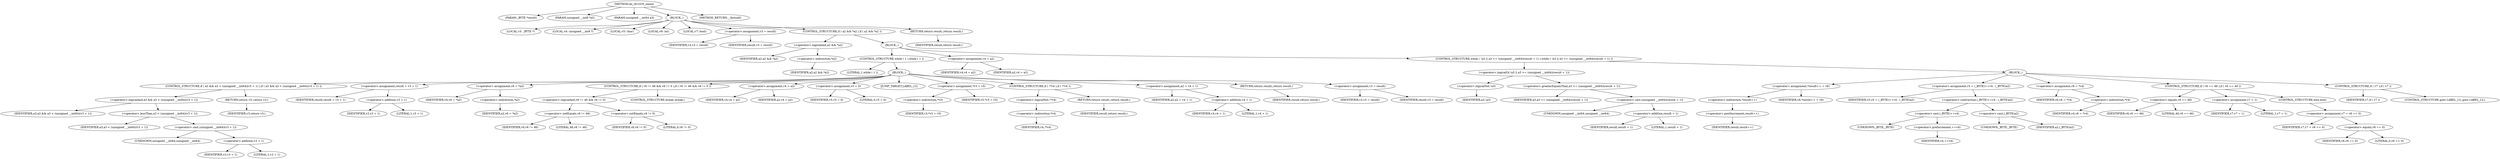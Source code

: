 digraph do_rfc1035_name {  
"1000106" [label = "(METHOD,do_rfc1035_name)" ]
"1000107" [label = "(PARAM,_BYTE *result)" ]
"1000108" [label = "(PARAM,unsigned __int8 *a2)" ]
"1000109" [label = "(PARAM,unsigned __int64 a3)" ]
"1000110" [label = "(BLOCK,,)" ]
"1000111" [label = "(LOCAL,v3: _BYTE *)" ]
"1000112" [label = "(LOCAL,v4: unsigned __int8 *)" ]
"1000113" [label = "(LOCAL,v5: char)" ]
"1000114" [label = "(LOCAL,v6: int)" ]
"1000115" [label = "(LOCAL,v7: bool)" ]
"1000116" [label = "(<operator>.assignment,v3 = result)" ]
"1000117" [label = "(IDENTIFIER,v3,v3 = result)" ]
"1000118" [label = "(IDENTIFIER,result,v3 = result)" ]
"1000119" [label = "(CONTROL_STRUCTURE,if ( a2 && *a2 ),if ( a2 && *a2 ))" ]
"1000120" [label = "(<operator>.logicalAnd,a2 && *a2)" ]
"1000121" [label = "(IDENTIFIER,a2,a2 && *a2)" ]
"1000122" [label = "(<operator>.indirection,*a2)" ]
"1000123" [label = "(IDENTIFIER,a2,a2 && *a2)" ]
"1000124" [label = "(BLOCK,,)" ]
"1000125" [label = "(CONTROL_STRUCTURE,while ( 1 ),while ( 1 ))" ]
"1000126" [label = "(LITERAL,1,while ( 1 ))" ]
"1000127" [label = "(BLOCK,,)" ]
"1000128" [label = "(CONTROL_STRUCTURE,if ( a3 && a3 < (unsigned __int64)(v3 + 1) ),if ( a3 && a3 < (unsigned __int64)(v3 + 1) ))" ]
"1000129" [label = "(<operator>.logicalAnd,a3 && a3 < (unsigned __int64)(v3 + 1))" ]
"1000130" [label = "(IDENTIFIER,a3,a3 && a3 < (unsigned __int64)(v3 + 1))" ]
"1000131" [label = "(<operator>.lessThan,a3 < (unsigned __int64)(v3 + 1))" ]
"1000132" [label = "(IDENTIFIER,a3,a3 < (unsigned __int64)(v3 + 1))" ]
"1000133" [label = "(<operator>.cast,(unsigned __int64)(v3 + 1))" ]
"1000134" [label = "(UNKNOWN,unsigned __int64,unsigned __int64)" ]
"1000135" [label = "(<operator>.addition,v3 + 1)" ]
"1000136" [label = "(IDENTIFIER,v3,v3 + 1)" ]
"1000137" [label = "(LITERAL,1,v3 + 1)" ]
"1000138" [label = "(RETURN,return v3;,return v3;)" ]
"1000139" [label = "(IDENTIFIER,v3,return v3;)" ]
"1000140" [label = "(<operator>.assignment,result = v3 + 1)" ]
"1000141" [label = "(IDENTIFIER,result,result = v3 + 1)" ]
"1000142" [label = "(<operator>.addition,v3 + 1)" ]
"1000143" [label = "(IDENTIFIER,v3,v3 + 1)" ]
"1000144" [label = "(LITERAL,1,v3 + 1)" ]
"1000145" [label = "(<operator>.assignment,v6 = *a2)" ]
"1000146" [label = "(IDENTIFIER,v6,v6 = *a2)" ]
"1000147" [label = "(<operator>.indirection,*a2)" ]
"1000148" [label = "(IDENTIFIER,a2,v6 = *a2)" ]
"1000149" [label = "(CONTROL_STRUCTURE,if ( v6 != 46 && v6 != 0 ),if ( v6 != 46 && v6 != 0 ))" ]
"1000150" [label = "(<operator>.logicalAnd,v6 != 46 && v6 != 0)" ]
"1000151" [label = "(<operator>.notEquals,v6 != 46)" ]
"1000152" [label = "(IDENTIFIER,v6,v6 != 46)" ]
"1000153" [label = "(LITERAL,46,v6 != 46)" ]
"1000154" [label = "(<operator>.notEquals,v6 != 0)" ]
"1000155" [label = "(IDENTIFIER,v6,v6 != 0)" ]
"1000156" [label = "(LITERAL,0,v6 != 0)" ]
"1000157" [label = "(CONTROL_STRUCTURE,break;,break;)" ]
"1000158" [label = "(<operator>.assignment,v4 = a2)" ]
"1000159" [label = "(IDENTIFIER,v4,v4 = a2)" ]
"1000160" [label = "(IDENTIFIER,a2,v4 = a2)" ]
"1000161" [label = "(<operator>.assignment,v5 = 0)" ]
"1000162" [label = "(IDENTIFIER,v5,v5 = 0)" ]
"1000163" [label = "(LITERAL,0,v5 = 0)" ]
"1000164" [label = "(JUMP_TARGET,LABEL_12)" ]
"1000165" [label = "(<operator>.assignment,*v3 = v5)" ]
"1000166" [label = "(<operator>.indirection,*v3)" ]
"1000167" [label = "(IDENTIFIER,v3,*v3 = v5)" ]
"1000168" [label = "(IDENTIFIER,v5,*v3 = v5)" ]
"1000169" [label = "(CONTROL_STRUCTURE,if ( !*v4 ),if ( !*v4 ))" ]
"1000170" [label = "(<operator>.logicalNot,!*v4)" ]
"1000171" [label = "(<operator>.indirection,*v4)" ]
"1000172" [label = "(IDENTIFIER,v4,!*v4)" ]
"1000173" [label = "(RETURN,return result;,return result;)" ]
"1000174" [label = "(IDENTIFIER,result,return result;)" ]
"1000175" [label = "(<operator>.assignment,a2 = v4 + 1)" ]
"1000176" [label = "(IDENTIFIER,a2,a2 = v4 + 1)" ]
"1000177" [label = "(<operator>.addition,v4 + 1)" ]
"1000178" [label = "(IDENTIFIER,v4,v4 + 1)" ]
"1000179" [label = "(LITERAL,1,v4 + 1)" ]
"1000180" [label = "(RETURN,return result;,return result;)" ]
"1000181" [label = "(IDENTIFIER,result,return result;)" ]
"1000182" [label = "(<operator>.assignment,v3 = result)" ]
"1000183" [label = "(IDENTIFIER,v3,v3 = result)" ]
"1000184" [label = "(IDENTIFIER,result,v3 = result)" ]
"1000185" [label = "(<operator>.assignment,v4 = a2)" ]
"1000186" [label = "(IDENTIFIER,v4,v4 = a2)" ]
"1000187" [label = "(IDENTIFIER,a2,v4 = a2)" ]
"1000188" [label = "(CONTROL_STRUCTURE,while ( !a3 || a3 >= (unsigned __int64)(result + 1) ),while ( !a3 || a3 >= (unsigned __int64)(result + 1) ))" ]
"1000189" [label = "(<operator>.logicalOr,!a3 || a3 >= (unsigned __int64)(result + 1))" ]
"1000190" [label = "(<operator>.logicalNot,!a3)" ]
"1000191" [label = "(IDENTIFIER,a3,!a3)" ]
"1000192" [label = "(<operator>.greaterEqualsThan,a3 >= (unsigned __int64)(result + 1))" ]
"1000193" [label = "(IDENTIFIER,a3,a3 >= (unsigned __int64)(result + 1))" ]
"1000194" [label = "(<operator>.cast,(unsigned __int64)(result + 1))" ]
"1000195" [label = "(UNKNOWN,unsigned __int64,unsigned __int64)" ]
"1000196" [label = "(<operator>.addition,result + 1)" ]
"1000197" [label = "(IDENTIFIER,result,result + 1)" ]
"1000198" [label = "(LITERAL,1,result + 1)" ]
"1000199" [label = "(BLOCK,,)" ]
"1000200" [label = "(<operator>.assignment,*result++ = v6)" ]
"1000201" [label = "(<operator>.indirection,*result++)" ]
"1000202" [label = "(<operator>.postIncrement,result++)" ]
"1000203" [label = "(IDENTIFIER,result,result++)" ]
"1000204" [label = "(IDENTIFIER,v6,*result++ = v6)" ]
"1000205" [label = "(<operator>.assignment,v5 = (_BYTE)++v4 - (_BYTE)a2)" ]
"1000206" [label = "(IDENTIFIER,v5,v5 = (_BYTE)++v4 - (_BYTE)a2)" ]
"1000207" [label = "(<operator>.subtraction,(_BYTE)++v4 - (_BYTE)a2)" ]
"1000208" [label = "(<operator>.cast,(_BYTE)++v4)" ]
"1000209" [label = "(UNKNOWN,_BYTE,_BYTE)" ]
"1000210" [label = "(<operator>.preIncrement,++v4)" ]
"1000211" [label = "(IDENTIFIER,v4,++v4)" ]
"1000212" [label = "(<operator>.cast,(_BYTE)a2)" ]
"1000213" [label = "(UNKNOWN,_BYTE,_BYTE)" ]
"1000214" [label = "(IDENTIFIER,a2,(_BYTE)a2)" ]
"1000215" [label = "(<operator>.assignment,v6 = *v4)" ]
"1000216" [label = "(IDENTIFIER,v6,v6 = *v4)" ]
"1000217" [label = "(<operator>.indirection,*v4)" ]
"1000218" [label = "(IDENTIFIER,v4,v6 = *v4)" ]
"1000219" [label = "(CONTROL_STRUCTURE,if ( v6 == 46 ),if ( v6 == 46 ))" ]
"1000220" [label = "(<operator>.equals,v6 == 46)" ]
"1000221" [label = "(IDENTIFIER,v6,v6 == 46)" ]
"1000222" [label = "(LITERAL,46,v6 == 46)" ]
"1000223" [label = "(<operator>.assignment,v7 = 1)" ]
"1000224" [label = "(IDENTIFIER,v7,v7 = 1)" ]
"1000225" [label = "(LITERAL,1,v7 = 1)" ]
"1000226" [label = "(CONTROL_STRUCTURE,else,else)" ]
"1000227" [label = "(<operator>.assignment,v7 = v6 == 0)" ]
"1000228" [label = "(IDENTIFIER,v7,v7 = v6 == 0)" ]
"1000229" [label = "(<operator>.equals,v6 == 0)" ]
"1000230" [label = "(IDENTIFIER,v6,v6 == 0)" ]
"1000231" [label = "(LITERAL,0,v6 == 0)" ]
"1000232" [label = "(CONTROL_STRUCTURE,if ( v7 ),if ( v7 ))" ]
"1000233" [label = "(IDENTIFIER,v7,if ( v7 ))" ]
"1000234" [label = "(CONTROL_STRUCTURE,goto LABEL_12;,goto LABEL_12;)" ]
"1000235" [label = "(RETURN,return result;,return result;)" ]
"1000236" [label = "(IDENTIFIER,result,return result;)" ]
"1000237" [label = "(METHOD_RETURN,__fastcall)" ]
  "1000106" -> "1000107" 
  "1000106" -> "1000108" 
  "1000106" -> "1000109" 
  "1000106" -> "1000110" 
  "1000106" -> "1000237" 
  "1000110" -> "1000111" 
  "1000110" -> "1000112" 
  "1000110" -> "1000113" 
  "1000110" -> "1000114" 
  "1000110" -> "1000115" 
  "1000110" -> "1000116" 
  "1000110" -> "1000119" 
  "1000110" -> "1000235" 
  "1000116" -> "1000117" 
  "1000116" -> "1000118" 
  "1000119" -> "1000120" 
  "1000119" -> "1000124" 
  "1000120" -> "1000121" 
  "1000120" -> "1000122" 
  "1000122" -> "1000123" 
  "1000124" -> "1000125" 
  "1000124" -> "1000185" 
  "1000124" -> "1000188" 
  "1000125" -> "1000126" 
  "1000125" -> "1000127" 
  "1000127" -> "1000128" 
  "1000127" -> "1000140" 
  "1000127" -> "1000145" 
  "1000127" -> "1000149" 
  "1000127" -> "1000158" 
  "1000127" -> "1000161" 
  "1000127" -> "1000164" 
  "1000127" -> "1000165" 
  "1000127" -> "1000169" 
  "1000127" -> "1000175" 
  "1000127" -> "1000180" 
  "1000127" -> "1000182" 
  "1000128" -> "1000129" 
  "1000128" -> "1000138" 
  "1000129" -> "1000130" 
  "1000129" -> "1000131" 
  "1000131" -> "1000132" 
  "1000131" -> "1000133" 
  "1000133" -> "1000134" 
  "1000133" -> "1000135" 
  "1000135" -> "1000136" 
  "1000135" -> "1000137" 
  "1000138" -> "1000139" 
  "1000140" -> "1000141" 
  "1000140" -> "1000142" 
  "1000142" -> "1000143" 
  "1000142" -> "1000144" 
  "1000145" -> "1000146" 
  "1000145" -> "1000147" 
  "1000147" -> "1000148" 
  "1000149" -> "1000150" 
  "1000149" -> "1000157" 
  "1000150" -> "1000151" 
  "1000150" -> "1000154" 
  "1000151" -> "1000152" 
  "1000151" -> "1000153" 
  "1000154" -> "1000155" 
  "1000154" -> "1000156" 
  "1000158" -> "1000159" 
  "1000158" -> "1000160" 
  "1000161" -> "1000162" 
  "1000161" -> "1000163" 
  "1000165" -> "1000166" 
  "1000165" -> "1000168" 
  "1000166" -> "1000167" 
  "1000169" -> "1000170" 
  "1000169" -> "1000173" 
  "1000170" -> "1000171" 
  "1000171" -> "1000172" 
  "1000173" -> "1000174" 
  "1000175" -> "1000176" 
  "1000175" -> "1000177" 
  "1000177" -> "1000178" 
  "1000177" -> "1000179" 
  "1000180" -> "1000181" 
  "1000182" -> "1000183" 
  "1000182" -> "1000184" 
  "1000185" -> "1000186" 
  "1000185" -> "1000187" 
  "1000188" -> "1000189" 
  "1000188" -> "1000199" 
  "1000189" -> "1000190" 
  "1000189" -> "1000192" 
  "1000190" -> "1000191" 
  "1000192" -> "1000193" 
  "1000192" -> "1000194" 
  "1000194" -> "1000195" 
  "1000194" -> "1000196" 
  "1000196" -> "1000197" 
  "1000196" -> "1000198" 
  "1000199" -> "1000200" 
  "1000199" -> "1000205" 
  "1000199" -> "1000215" 
  "1000199" -> "1000219" 
  "1000199" -> "1000232" 
  "1000200" -> "1000201" 
  "1000200" -> "1000204" 
  "1000201" -> "1000202" 
  "1000202" -> "1000203" 
  "1000205" -> "1000206" 
  "1000205" -> "1000207" 
  "1000207" -> "1000208" 
  "1000207" -> "1000212" 
  "1000208" -> "1000209" 
  "1000208" -> "1000210" 
  "1000210" -> "1000211" 
  "1000212" -> "1000213" 
  "1000212" -> "1000214" 
  "1000215" -> "1000216" 
  "1000215" -> "1000217" 
  "1000217" -> "1000218" 
  "1000219" -> "1000220" 
  "1000219" -> "1000223" 
  "1000219" -> "1000226" 
  "1000220" -> "1000221" 
  "1000220" -> "1000222" 
  "1000223" -> "1000224" 
  "1000223" -> "1000225" 
  "1000226" -> "1000227" 
  "1000227" -> "1000228" 
  "1000227" -> "1000229" 
  "1000229" -> "1000230" 
  "1000229" -> "1000231" 
  "1000232" -> "1000233" 
  "1000232" -> "1000234" 
  "1000235" -> "1000236" 
}
